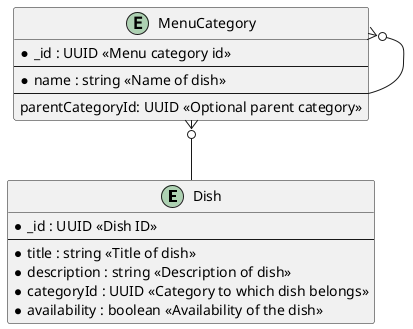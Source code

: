 @startuml

entity Dish {
    * _id : UUID <<Dish ID>>
    --
    * title : string <<Title of dish>>
    * description : string <<Description of dish>>
    * categoryId : UUID <<Category to which dish belongs>>
    * availability : boolean <<Availability of the dish>>
}

entity MenuCategory {
    * _id : UUID <<Menu category id>>
    --
    * name : string <<Name of dish>>
    --
    parentCategoryId: UUID <<Optional parent category>>
}

MenuCategory }o-- MenuCategory
MenuCategory }o-- Dish

@enduml